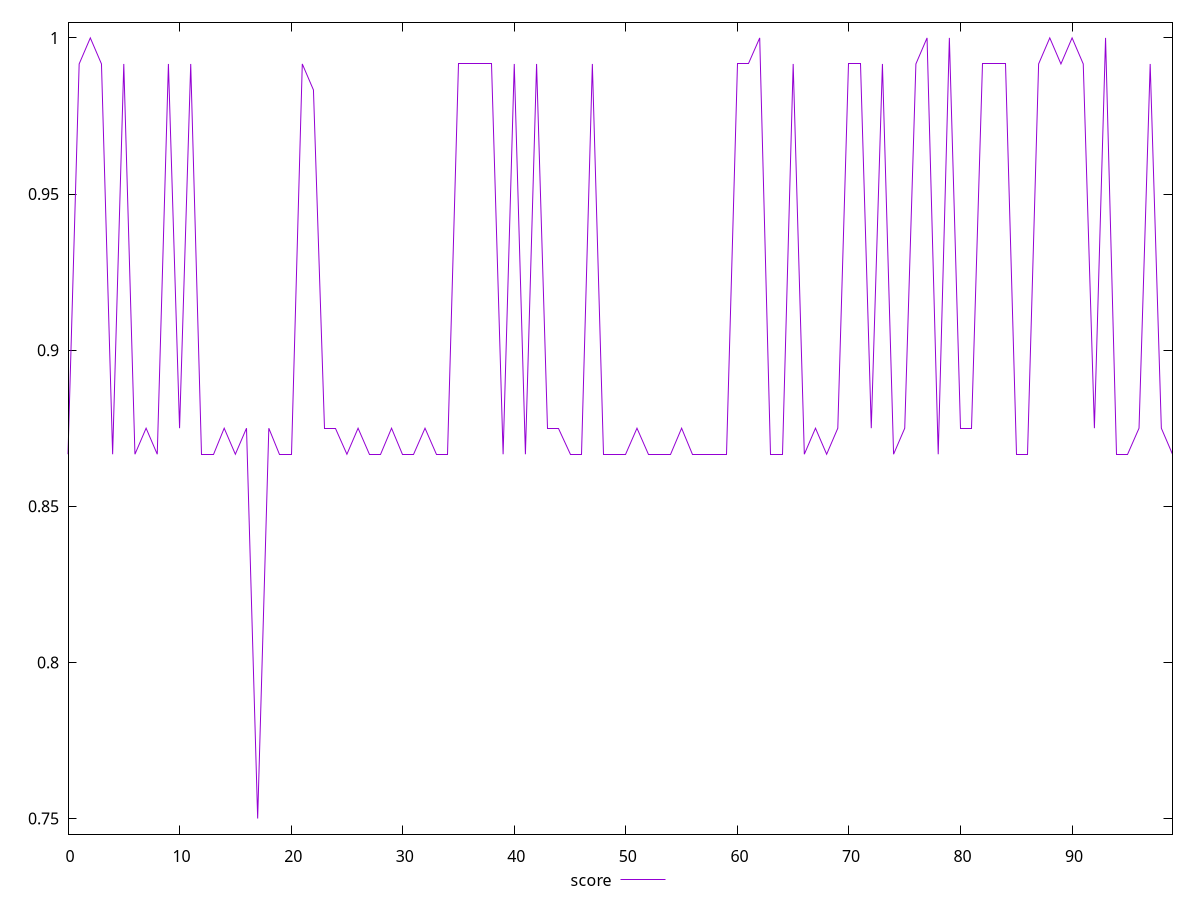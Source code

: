 reset

$score <<EOF
0 0.8666666666666667
1 0.9916666666666667
2 1
3 0.9916666666666667
4 0.8666666666666667
5 0.9916666666666667
6 0.8666666666666667
7 0.875
8 0.8666666666666667
9 0.9916666666666667
10 0.875
11 0.9916666666666667
12 0.8666666666666667
13 0.8666666666666667
14 0.875
15 0.8666666666666667
16 0.875
17 0.75
18 0.875
19 0.8666666666666667
20 0.8666666666666667
21 0.9916666666666667
22 0.9833333333333333
23 0.875
24 0.875
25 0.8666666666666667
26 0.875
27 0.8666666666666667
28 0.8666666666666667
29 0.875
30 0.8666666666666667
31 0.8666666666666667
32 0.875
33 0.8666666666666667
34 0.8666666666666667
35 0.9916666666666667
36 0.9916666666666667
37 0.9916666666666667
38 0.9916666666666667
39 0.8666666666666667
40 0.9916666666666667
41 0.8666666666666667
42 0.9916666666666667
43 0.875
44 0.875
45 0.8666666666666667
46 0.8666666666666667
47 0.9916666666666667
48 0.8666666666666667
49 0.8666666666666667
50 0.8666666666666667
51 0.875
52 0.8666666666666667
53 0.8666666666666667
54 0.8666666666666667
55 0.875
56 0.8666666666666667
57 0.8666666666666667
58 0.8666666666666667
59 0.8666666666666667
60 0.9916666666666667
61 0.9916666666666667
62 1
63 0.8666666666666667
64 0.8666666666666667
65 0.9916666666666667
66 0.8666666666666667
67 0.875
68 0.8666666666666667
69 0.875
70 0.9916666666666667
71 0.9916666666666667
72 0.875
73 0.9916666666666667
74 0.8666666666666667
75 0.875
76 0.9916666666666667
77 1
78 0.8666666666666667
79 1
80 0.875
81 0.875
82 0.9916666666666667
83 0.9916666666666667
84 0.9916666666666667
85 0.8666666666666667
86 0.8666666666666667
87 0.9916666666666667
88 1
89 0.9916666666666667
90 1
91 0.9916666666666667
92 0.875
93 1
94 0.8666666666666667
95 0.8666666666666667
96 0.875
97 0.9916666666666667
98 0.875
99 0.8666666666666667
EOF

set key outside below
set xrange [0:99]
set yrange [0.745:1.005]
set trange [0.745:1.005]
set terminal svg size 640, 500 enhanced background rgb 'white'
set output "reprap/uses-http2/samples/pages+cached+noexternal+nofonts/score/values.svg"

plot $score title "score" with line

reset
